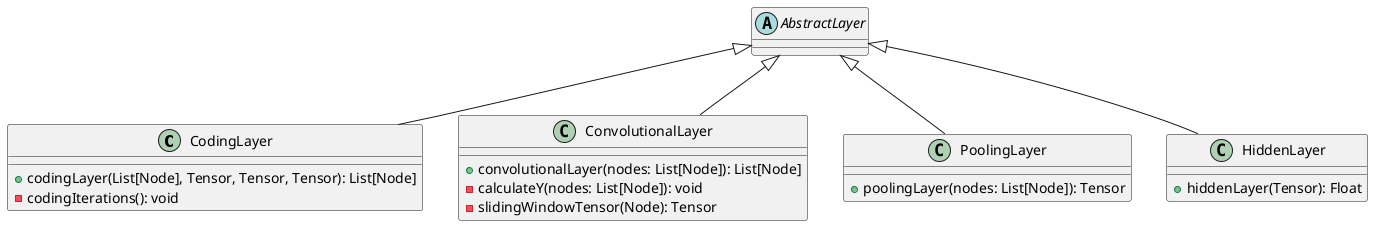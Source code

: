 @startuml Layers-model


' Layers
class CodingLayer extends AbstractLayer{
    + codingLayer(List[Node], Tensor, Tensor, Tensor): List[Node]
    - codingIterations(): void
}

class ConvolutionalLayer extends AbstractLayer{
    + convolutionalLayer(nodes: List[Node]): List[Node]
    - calculateY(nodes: List[Node]): void
    - slidingWindowTensor(Node): Tensor
}


class PoolingLayer extends AbstractLayer{
    + poolingLayer(nodes: List[Node]): Tensor
}

class HiddenLayer extends AbstractLayer{
    + hiddenLayer(Tensor): Float
}

abstract class AbstractLayer {
}





@enduml